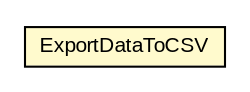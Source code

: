 #!/usr/local/bin/dot
#
# Class diagram 
# Generated by UMLGraph version R5_6-24-gf6e263 (http://www.umlgraph.org/)
#

digraph G {
	edge [fontname="arial",fontsize=10,labelfontname="arial",labelfontsize=10];
	node [fontname="arial",fontsize=10,shape=plaintext];
	nodesep=0.25;
	ranksep=0.5;
	// org.miloss.fgsms.services.interfaces.reportingservice.ExportDataToCSV
	c98715 [label=<<table title="org.miloss.fgsms.services.interfaces.reportingservice.ExportDataToCSV" border="0" cellborder="1" cellspacing="0" cellpadding="2" port="p" bgcolor="lemonChiffon" href="./ExportDataToCSV.html">
		<tr><td><table border="0" cellspacing="0" cellpadding="1">
<tr><td align="center" balign="center"> ExportDataToCSV </td></tr>
		</table></td></tr>
		</table>>, URL="./ExportDataToCSV.html", fontname="arial", fontcolor="black", fontsize=10.0];
}

